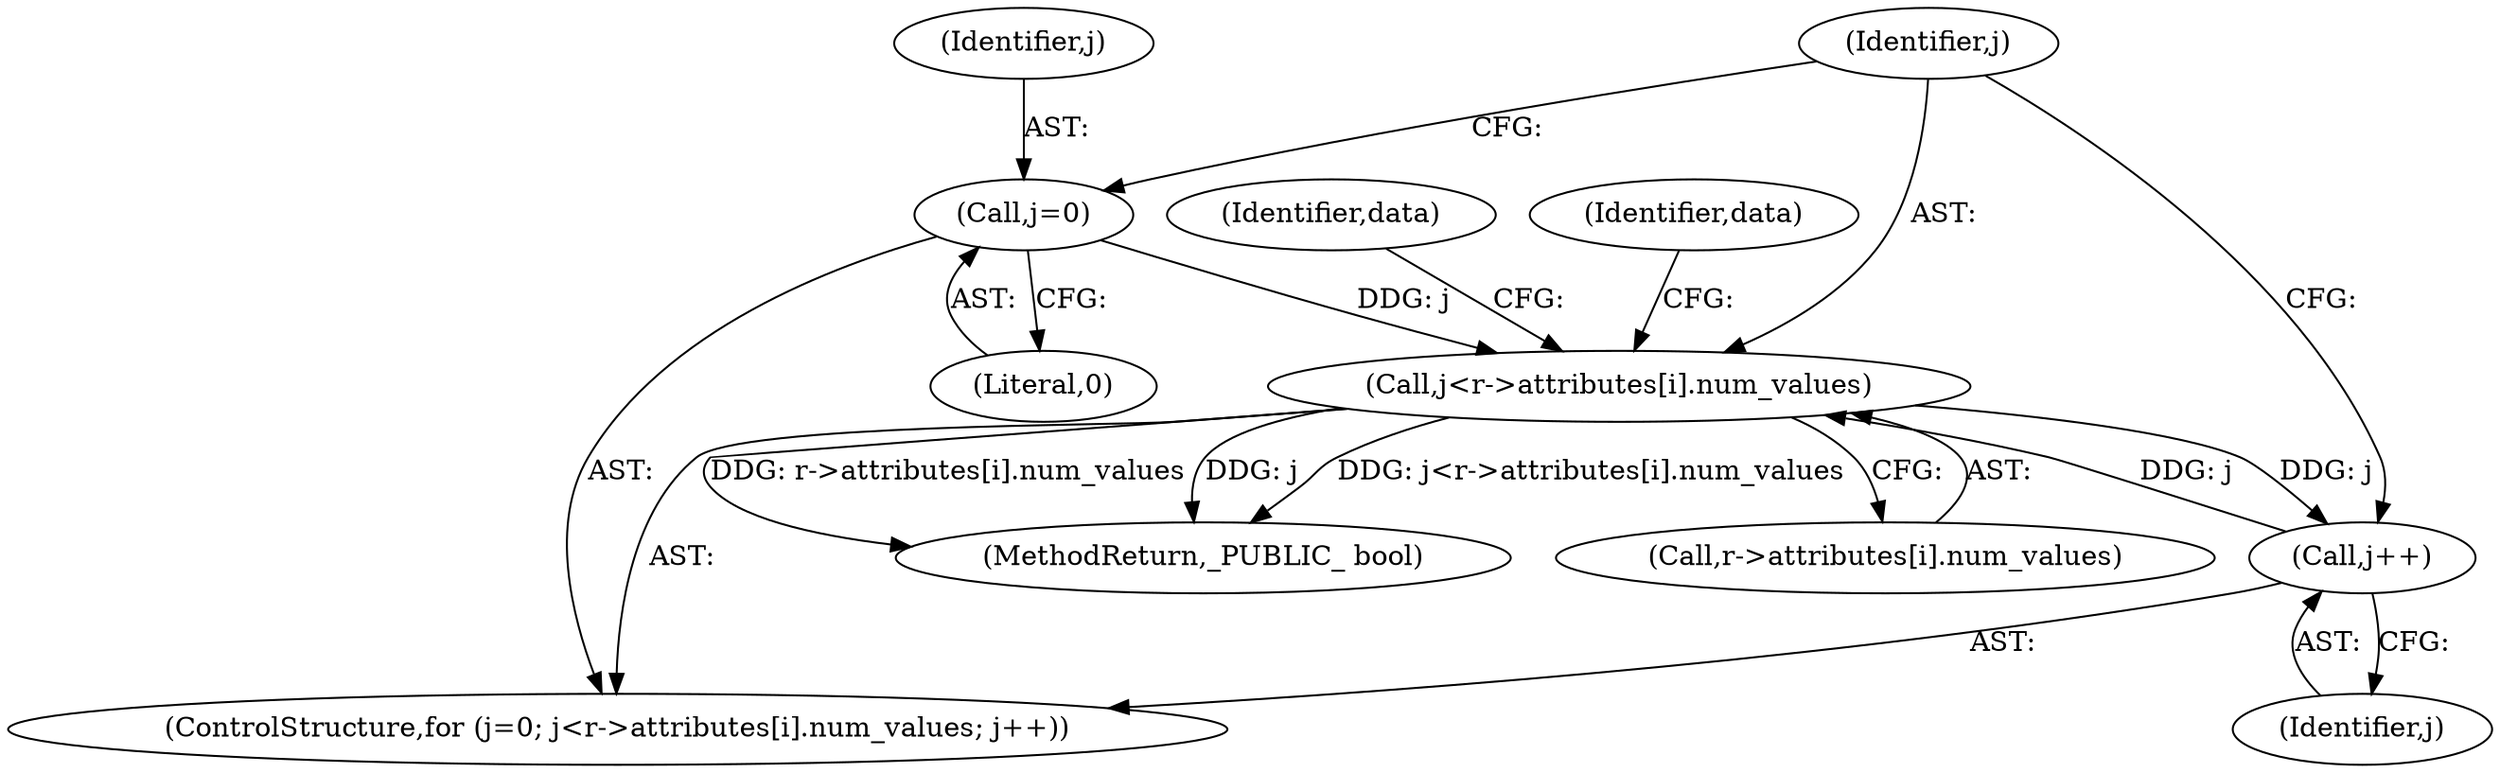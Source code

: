 digraph "0_samba_530d50a1abdcdf4d1775652d4c456c1274d83d8d@array" {
"1000947" [label="(Call,j<r->attributes[i].num_values)"];
"1000956" [label="(Call,j++)"];
"1000947" [label="(Call,j<r->attributes[i].num_values)"];
"1000944" [label="(Call,j=0)"];
"1000962" [label="(Identifier,data)"];
"1000947" [label="(Call,j<r->attributes[i].num_values)"];
"1001696" [label="(MethodReturn,_PUBLIC_ bool)"];
"1000946" [label="(Literal,0)"];
"1000945" [label="(Identifier,j)"];
"1000981" [label="(Identifier,data)"];
"1000956" [label="(Call,j++)"];
"1000944" [label="(Call,j=0)"];
"1000948" [label="(Identifier,j)"];
"1000949" [label="(Call,r->attributes[i].num_values)"];
"1000957" [label="(Identifier,j)"];
"1000943" [label="(ControlStructure,for (j=0; j<r->attributes[i].num_values; j++))"];
"1000947" -> "1000943"  [label="AST: "];
"1000947" -> "1000949"  [label="CFG: "];
"1000948" -> "1000947"  [label="AST: "];
"1000949" -> "1000947"  [label="AST: "];
"1000962" -> "1000947"  [label="CFG: "];
"1000981" -> "1000947"  [label="CFG: "];
"1000947" -> "1001696"  [label="DDG: j"];
"1000947" -> "1001696"  [label="DDG: j<r->attributes[i].num_values"];
"1000947" -> "1001696"  [label="DDG: r->attributes[i].num_values"];
"1000956" -> "1000947"  [label="DDG: j"];
"1000944" -> "1000947"  [label="DDG: j"];
"1000947" -> "1000956"  [label="DDG: j"];
"1000956" -> "1000943"  [label="AST: "];
"1000956" -> "1000957"  [label="CFG: "];
"1000957" -> "1000956"  [label="AST: "];
"1000948" -> "1000956"  [label="CFG: "];
"1000944" -> "1000943"  [label="AST: "];
"1000944" -> "1000946"  [label="CFG: "];
"1000945" -> "1000944"  [label="AST: "];
"1000946" -> "1000944"  [label="AST: "];
"1000948" -> "1000944"  [label="CFG: "];
}

